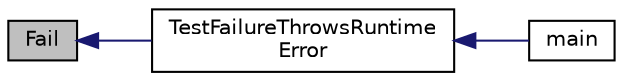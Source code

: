 digraph "Fail"
{
  edge [fontname="Helvetica",fontsize="10",labelfontname="Helvetica",labelfontsize="10"];
  node [fontname="Helvetica",fontsize="10",shape=record];
  rankdir="LR";
  Node1 [label="Fail",height=0.2,width=0.4,color="black", fillcolor="grey75", style="filled", fontcolor="black"];
  Node1 -> Node2 [dir="back",color="midnightblue",fontsize="10",style="solid",fontname="Helvetica"];
  Node2 [label="TestFailureThrowsRuntime\lError",height=0.2,width=0.4,color="black", fillcolor="white", style="filled",URL="$d5/d03/gtest__throw__on__failure__ex__test_8cc.html#a3ddff869a4b3365dd7a9c3727b996a1d"];
  Node2 -> Node3 [dir="back",color="midnightblue",fontsize="10",style="solid",fontname="Helvetica"];
  Node3 [label="main",height=0.2,width=0.4,color="black", fillcolor="white", style="filled",URL="$d5/d03/gtest__throw__on__failure__ex__test_8cc.html#a3c04138a5bfe5d72780bb7e82a18e627"];
}
